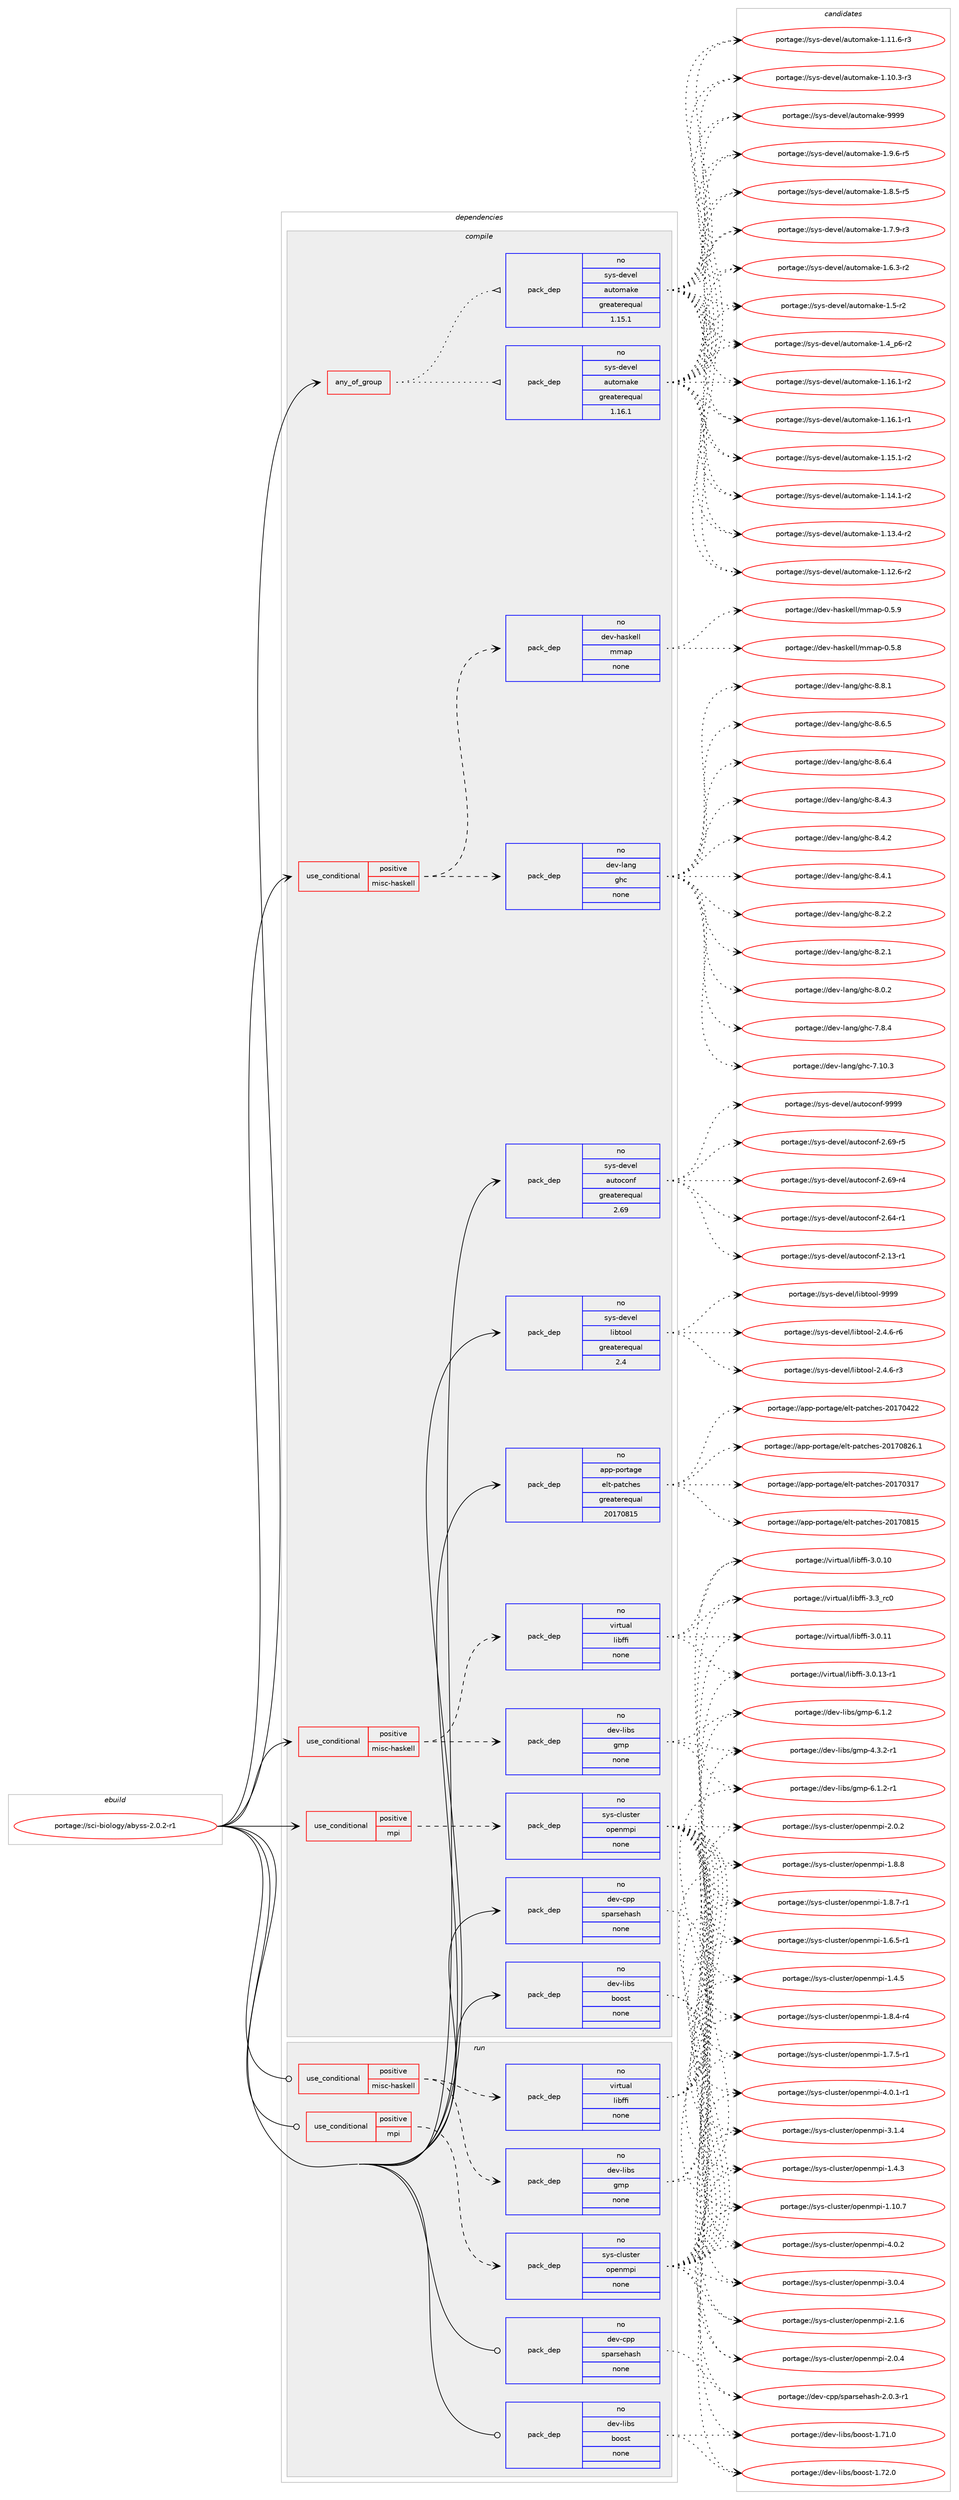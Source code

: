 digraph prolog {

# *************
# Graph options
# *************

newrank=true;
concentrate=true;
compound=true;
graph [rankdir=LR,fontname=Helvetica,fontsize=10,ranksep=1.5];#, ranksep=2.5, nodesep=0.2];
edge  [arrowhead=vee];
node  [fontname=Helvetica,fontsize=10];

# **********
# The ebuild
# **********

subgraph cluster_leftcol {
color=gray;
rank=same;
label=<<i>ebuild</i>>;
id [label="portage://sci-biology/abyss-2.0.2-r1", color=red, width=4, href="../sci-biology/abyss-2.0.2-r1.svg"];
}

# ****************
# The dependencies
# ****************

subgraph cluster_midcol {
color=gray;
label=<<i>dependencies</i>>;
subgraph cluster_compile {
fillcolor="#eeeeee";
style=filled;
label=<<i>compile</i>>;
subgraph any1823 {
dependency111217 [label=<<TABLE BORDER="0" CELLBORDER="1" CELLSPACING="0" CELLPADDING="4"><TR><TD CELLPADDING="10">any_of_group</TD></TR></TABLE>>, shape=none, color=red];subgraph pack87857 {
dependency111218 [label=<<TABLE BORDER="0" CELLBORDER="1" CELLSPACING="0" CELLPADDING="4" WIDTH="220"><TR><TD ROWSPAN="6" CELLPADDING="30">pack_dep</TD></TR><TR><TD WIDTH="110">no</TD></TR><TR><TD>sys-devel</TD></TR><TR><TD>automake</TD></TR><TR><TD>greaterequal</TD></TR><TR><TD>1.16.1</TD></TR></TABLE>>, shape=none, color=blue];
}
dependency111217:e -> dependency111218:w [weight=20,style="dotted",arrowhead="oinv"];
subgraph pack87858 {
dependency111219 [label=<<TABLE BORDER="0" CELLBORDER="1" CELLSPACING="0" CELLPADDING="4" WIDTH="220"><TR><TD ROWSPAN="6" CELLPADDING="30">pack_dep</TD></TR><TR><TD WIDTH="110">no</TD></TR><TR><TD>sys-devel</TD></TR><TR><TD>automake</TD></TR><TR><TD>greaterequal</TD></TR><TR><TD>1.15.1</TD></TR></TABLE>>, shape=none, color=blue];
}
dependency111217:e -> dependency111219:w [weight=20,style="dotted",arrowhead="oinv"];
}
id:e -> dependency111217:w [weight=20,style="solid",arrowhead="vee"];
subgraph cond21450 {
dependency111220 [label=<<TABLE BORDER="0" CELLBORDER="1" CELLSPACING="0" CELLPADDING="4"><TR><TD ROWSPAN="3" CELLPADDING="10">use_conditional</TD></TR><TR><TD>positive</TD></TR><TR><TD>misc-haskell</TD></TR></TABLE>>, shape=none, color=red];
subgraph pack87859 {
dependency111221 [label=<<TABLE BORDER="0" CELLBORDER="1" CELLSPACING="0" CELLPADDING="4" WIDTH="220"><TR><TD ROWSPAN="6" CELLPADDING="30">pack_dep</TD></TR><TR><TD WIDTH="110">no</TD></TR><TR><TD>dev-lang</TD></TR><TR><TD>ghc</TD></TR><TR><TD>none</TD></TR><TR><TD></TD></TR></TABLE>>, shape=none, color=blue];
}
dependency111220:e -> dependency111221:w [weight=20,style="dashed",arrowhead="vee"];
subgraph pack87860 {
dependency111222 [label=<<TABLE BORDER="0" CELLBORDER="1" CELLSPACING="0" CELLPADDING="4" WIDTH="220"><TR><TD ROWSPAN="6" CELLPADDING="30">pack_dep</TD></TR><TR><TD WIDTH="110">no</TD></TR><TR><TD>dev-haskell</TD></TR><TR><TD>mmap</TD></TR><TR><TD>none</TD></TR><TR><TD></TD></TR></TABLE>>, shape=none, color=blue];
}
dependency111220:e -> dependency111222:w [weight=20,style="dashed",arrowhead="vee"];
}
id:e -> dependency111220:w [weight=20,style="solid",arrowhead="vee"];
subgraph cond21451 {
dependency111223 [label=<<TABLE BORDER="0" CELLBORDER="1" CELLSPACING="0" CELLPADDING="4"><TR><TD ROWSPAN="3" CELLPADDING="10">use_conditional</TD></TR><TR><TD>positive</TD></TR><TR><TD>misc-haskell</TD></TR></TABLE>>, shape=none, color=red];
subgraph pack87861 {
dependency111224 [label=<<TABLE BORDER="0" CELLBORDER="1" CELLSPACING="0" CELLPADDING="4" WIDTH="220"><TR><TD ROWSPAN="6" CELLPADDING="30">pack_dep</TD></TR><TR><TD WIDTH="110">no</TD></TR><TR><TD>dev-libs</TD></TR><TR><TD>gmp</TD></TR><TR><TD>none</TD></TR><TR><TD></TD></TR></TABLE>>, shape=none, color=blue];
}
dependency111223:e -> dependency111224:w [weight=20,style="dashed",arrowhead="vee"];
subgraph pack87862 {
dependency111225 [label=<<TABLE BORDER="0" CELLBORDER="1" CELLSPACING="0" CELLPADDING="4" WIDTH="220"><TR><TD ROWSPAN="6" CELLPADDING="30">pack_dep</TD></TR><TR><TD WIDTH="110">no</TD></TR><TR><TD>virtual</TD></TR><TR><TD>libffi</TD></TR><TR><TD>none</TD></TR><TR><TD></TD></TR></TABLE>>, shape=none, color=blue];
}
dependency111223:e -> dependency111225:w [weight=20,style="dashed",arrowhead="vee"];
}
id:e -> dependency111223:w [weight=20,style="solid",arrowhead="vee"];
subgraph cond21452 {
dependency111226 [label=<<TABLE BORDER="0" CELLBORDER="1" CELLSPACING="0" CELLPADDING="4"><TR><TD ROWSPAN="3" CELLPADDING="10">use_conditional</TD></TR><TR><TD>positive</TD></TR><TR><TD>mpi</TD></TR></TABLE>>, shape=none, color=red];
subgraph pack87863 {
dependency111227 [label=<<TABLE BORDER="0" CELLBORDER="1" CELLSPACING="0" CELLPADDING="4" WIDTH="220"><TR><TD ROWSPAN="6" CELLPADDING="30">pack_dep</TD></TR><TR><TD WIDTH="110">no</TD></TR><TR><TD>sys-cluster</TD></TR><TR><TD>openmpi</TD></TR><TR><TD>none</TD></TR><TR><TD></TD></TR></TABLE>>, shape=none, color=blue];
}
dependency111226:e -> dependency111227:w [weight=20,style="dashed",arrowhead="vee"];
}
id:e -> dependency111226:w [weight=20,style="solid",arrowhead="vee"];
subgraph pack87864 {
dependency111228 [label=<<TABLE BORDER="0" CELLBORDER="1" CELLSPACING="0" CELLPADDING="4" WIDTH="220"><TR><TD ROWSPAN="6" CELLPADDING="30">pack_dep</TD></TR><TR><TD WIDTH="110">no</TD></TR><TR><TD>app-portage</TD></TR><TR><TD>elt-patches</TD></TR><TR><TD>greaterequal</TD></TR><TR><TD>20170815</TD></TR></TABLE>>, shape=none, color=blue];
}
id:e -> dependency111228:w [weight=20,style="solid",arrowhead="vee"];
subgraph pack87865 {
dependency111229 [label=<<TABLE BORDER="0" CELLBORDER="1" CELLSPACING="0" CELLPADDING="4" WIDTH="220"><TR><TD ROWSPAN="6" CELLPADDING="30">pack_dep</TD></TR><TR><TD WIDTH="110">no</TD></TR><TR><TD>dev-cpp</TD></TR><TR><TD>sparsehash</TD></TR><TR><TD>none</TD></TR><TR><TD></TD></TR></TABLE>>, shape=none, color=blue];
}
id:e -> dependency111229:w [weight=20,style="solid",arrowhead="vee"];
subgraph pack87866 {
dependency111230 [label=<<TABLE BORDER="0" CELLBORDER="1" CELLSPACING="0" CELLPADDING="4" WIDTH="220"><TR><TD ROWSPAN="6" CELLPADDING="30">pack_dep</TD></TR><TR><TD WIDTH="110">no</TD></TR><TR><TD>dev-libs</TD></TR><TR><TD>boost</TD></TR><TR><TD>none</TD></TR><TR><TD></TD></TR></TABLE>>, shape=none, color=blue];
}
id:e -> dependency111230:w [weight=20,style="solid",arrowhead="vee"];
subgraph pack87867 {
dependency111231 [label=<<TABLE BORDER="0" CELLBORDER="1" CELLSPACING="0" CELLPADDING="4" WIDTH="220"><TR><TD ROWSPAN="6" CELLPADDING="30">pack_dep</TD></TR><TR><TD WIDTH="110">no</TD></TR><TR><TD>sys-devel</TD></TR><TR><TD>autoconf</TD></TR><TR><TD>greaterequal</TD></TR><TR><TD>2.69</TD></TR></TABLE>>, shape=none, color=blue];
}
id:e -> dependency111231:w [weight=20,style="solid",arrowhead="vee"];
subgraph pack87868 {
dependency111232 [label=<<TABLE BORDER="0" CELLBORDER="1" CELLSPACING="0" CELLPADDING="4" WIDTH="220"><TR><TD ROWSPAN="6" CELLPADDING="30">pack_dep</TD></TR><TR><TD WIDTH="110">no</TD></TR><TR><TD>sys-devel</TD></TR><TR><TD>libtool</TD></TR><TR><TD>greaterequal</TD></TR><TR><TD>2.4</TD></TR></TABLE>>, shape=none, color=blue];
}
id:e -> dependency111232:w [weight=20,style="solid",arrowhead="vee"];
}
subgraph cluster_compileandrun {
fillcolor="#eeeeee";
style=filled;
label=<<i>compile and run</i>>;
}
subgraph cluster_run {
fillcolor="#eeeeee";
style=filled;
label=<<i>run</i>>;
subgraph cond21453 {
dependency111233 [label=<<TABLE BORDER="0" CELLBORDER="1" CELLSPACING="0" CELLPADDING="4"><TR><TD ROWSPAN="3" CELLPADDING="10">use_conditional</TD></TR><TR><TD>positive</TD></TR><TR><TD>misc-haskell</TD></TR></TABLE>>, shape=none, color=red];
subgraph pack87869 {
dependency111234 [label=<<TABLE BORDER="0" CELLBORDER="1" CELLSPACING="0" CELLPADDING="4" WIDTH="220"><TR><TD ROWSPAN="6" CELLPADDING="30">pack_dep</TD></TR><TR><TD WIDTH="110">no</TD></TR><TR><TD>dev-libs</TD></TR><TR><TD>gmp</TD></TR><TR><TD>none</TD></TR><TR><TD></TD></TR></TABLE>>, shape=none, color=blue];
}
dependency111233:e -> dependency111234:w [weight=20,style="dashed",arrowhead="vee"];
subgraph pack87870 {
dependency111235 [label=<<TABLE BORDER="0" CELLBORDER="1" CELLSPACING="0" CELLPADDING="4" WIDTH="220"><TR><TD ROWSPAN="6" CELLPADDING="30">pack_dep</TD></TR><TR><TD WIDTH="110">no</TD></TR><TR><TD>virtual</TD></TR><TR><TD>libffi</TD></TR><TR><TD>none</TD></TR><TR><TD></TD></TR></TABLE>>, shape=none, color=blue];
}
dependency111233:e -> dependency111235:w [weight=20,style="dashed",arrowhead="vee"];
}
id:e -> dependency111233:w [weight=20,style="solid",arrowhead="odot"];
subgraph cond21454 {
dependency111236 [label=<<TABLE BORDER="0" CELLBORDER="1" CELLSPACING="0" CELLPADDING="4"><TR><TD ROWSPAN="3" CELLPADDING="10">use_conditional</TD></TR><TR><TD>positive</TD></TR><TR><TD>mpi</TD></TR></TABLE>>, shape=none, color=red];
subgraph pack87871 {
dependency111237 [label=<<TABLE BORDER="0" CELLBORDER="1" CELLSPACING="0" CELLPADDING="4" WIDTH="220"><TR><TD ROWSPAN="6" CELLPADDING="30">pack_dep</TD></TR><TR><TD WIDTH="110">no</TD></TR><TR><TD>sys-cluster</TD></TR><TR><TD>openmpi</TD></TR><TR><TD>none</TD></TR><TR><TD></TD></TR></TABLE>>, shape=none, color=blue];
}
dependency111236:e -> dependency111237:w [weight=20,style="dashed",arrowhead="vee"];
}
id:e -> dependency111236:w [weight=20,style="solid",arrowhead="odot"];
subgraph pack87872 {
dependency111238 [label=<<TABLE BORDER="0" CELLBORDER="1" CELLSPACING="0" CELLPADDING="4" WIDTH="220"><TR><TD ROWSPAN="6" CELLPADDING="30">pack_dep</TD></TR><TR><TD WIDTH="110">no</TD></TR><TR><TD>dev-cpp</TD></TR><TR><TD>sparsehash</TD></TR><TR><TD>none</TD></TR><TR><TD></TD></TR></TABLE>>, shape=none, color=blue];
}
id:e -> dependency111238:w [weight=20,style="solid",arrowhead="odot"];
subgraph pack87873 {
dependency111239 [label=<<TABLE BORDER="0" CELLBORDER="1" CELLSPACING="0" CELLPADDING="4" WIDTH="220"><TR><TD ROWSPAN="6" CELLPADDING="30">pack_dep</TD></TR><TR><TD WIDTH="110">no</TD></TR><TR><TD>dev-libs</TD></TR><TR><TD>boost</TD></TR><TR><TD>none</TD></TR><TR><TD></TD></TR></TABLE>>, shape=none, color=blue];
}
id:e -> dependency111239:w [weight=20,style="solid",arrowhead="odot"];
}
}

# **************
# The candidates
# **************

subgraph cluster_choices {
rank=same;
color=gray;
label=<<i>candidates</i>>;

subgraph choice87857 {
color=black;
nodesep=1;
choice115121115451001011181011084797117116111109971071014557575757 [label="portage://sys-devel/automake-9999", color=red, width=4,href="../sys-devel/automake-9999.svg"];
choice115121115451001011181011084797117116111109971071014549465746544511453 [label="portage://sys-devel/automake-1.9.6-r5", color=red, width=4,href="../sys-devel/automake-1.9.6-r5.svg"];
choice115121115451001011181011084797117116111109971071014549465646534511453 [label="portage://sys-devel/automake-1.8.5-r5", color=red, width=4,href="../sys-devel/automake-1.8.5-r5.svg"];
choice115121115451001011181011084797117116111109971071014549465546574511451 [label="portage://sys-devel/automake-1.7.9-r3", color=red, width=4,href="../sys-devel/automake-1.7.9-r3.svg"];
choice115121115451001011181011084797117116111109971071014549465446514511450 [label="portage://sys-devel/automake-1.6.3-r2", color=red, width=4,href="../sys-devel/automake-1.6.3-r2.svg"];
choice11512111545100101118101108479711711611110997107101454946534511450 [label="portage://sys-devel/automake-1.5-r2", color=red, width=4,href="../sys-devel/automake-1.5-r2.svg"];
choice115121115451001011181011084797117116111109971071014549465295112544511450 [label="portage://sys-devel/automake-1.4_p6-r2", color=red, width=4,href="../sys-devel/automake-1.4_p6-r2.svg"];
choice11512111545100101118101108479711711611110997107101454946495446494511450 [label="portage://sys-devel/automake-1.16.1-r2", color=red, width=4,href="../sys-devel/automake-1.16.1-r2.svg"];
choice11512111545100101118101108479711711611110997107101454946495446494511449 [label="portage://sys-devel/automake-1.16.1-r1", color=red, width=4,href="../sys-devel/automake-1.16.1-r1.svg"];
choice11512111545100101118101108479711711611110997107101454946495346494511450 [label="portage://sys-devel/automake-1.15.1-r2", color=red, width=4,href="../sys-devel/automake-1.15.1-r2.svg"];
choice11512111545100101118101108479711711611110997107101454946495246494511450 [label="portage://sys-devel/automake-1.14.1-r2", color=red, width=4,href="../sys-devel/automake-1.14.1-r2.svg"];
choice11512111545100101118101108479711711611110997107101454946495146524511450 [label="portage://sys-devel/automake-1.13.4-r2", color=red, width=4,href="../sys-devel/automake-1.13.4-r2.svg"];
choice11512111545100101118101108479711711611110997107101454946495046544511450 [label="portage://sys-devel/automake-1.12.6-r2", color=red, width=4,href="../sys-devel/automake-1.12.6-r2.svg"];
choice11512111545100101118101108479711711611110997107101454946494946544511451 [label="portage://sys-devel/automake-1.11.6-r3", color=red, width=4,href="../sys-devel/automake-1.11.6-r3.svg"];
choice11512111545100101118101108479711711611110997107101454946494846514511451 [label="portage://sys-devel/automake-1.10.3-r3", color=red, width=4,href="../sys-devel/automake-1.10.3-r3.svg"];
dependency111218:e -> choice115121115451001011181011084797117116111109971071014557575757:w [style=dotted,weight="100"];
dependency111218:e -> choice115121115451001011181011084797117116111109971071014549465746544511453:w [style=dotted,weight="100"];
dependency111218:e -> choice115121115451001011181011084797117116111109971071014549465646534511453:w [style=dotted,weight="100"];
dependency111218:e -> choice115121115451001011181011084797117116111109971071014549465546574511451:w [style=dotted,weight="100"];
dependency111218:e -> choice115121115451001011181011084797117116111109971071014549465446514511450:w [style=dotted,weight="100"];
dependency111218:e -> choice11512111545100101118101108479711711611110997107101454946534511450:w [style=dotted,weight="100"];
dependency111218:e -> choice115121115451001011181011084797117116111109971071014549465295112544511450:w [style=dotted,weight="100"];
dependency111218:e -> choice11512111545100101118101108479711711611110997107101454946495446494511450:w [style=dotted,weight="100"];
dependency111218:e -> choice11512111545100101118101108479711711611110997107101454946495446494511449:w [style=dotted,weight="100"];
dependency111218:e -> choice11512111545100101118101108479711711611110997107101454946495346494511450:w [style=dotted,weight="100"];
dependency111218:e -> choice11512111545100101118101108479711711611110997107101454946495246494511450:w [style=dotted,weight="100"];
dependency111218:e -> choice11512111545100101118101108479711711611110997107101454946495146524511450:w [style=dotted,weight="100"];
dependency111218:e -> choice11512111545100101118101108479711711611110997107101454946495046544511450:w [style=dotted,weight="100"];
dependency111218:e -> choice11512111545100101118101108479711711611110997107101454946494946544511451:w [style=dotted,weight="100"];
dependency111218:e -> choice11512111545100101118101108479711711611110997107101454946494846514511451:w [style=dotted,weight="100"];
}
subgraph choice87858 {
color=black;
nodesep=1;
choice115121115451001011181011084797117116111109971071014557575757 [label="portage://sys-devel/automake-9999", color=red, width=4,href="../sys-devel/automake-9999.svg"];
choice115121115451001011181011084797117116111109971071014549465746544511453 [label="portage://sys-devel/automake-1.9.6-r5", color=red, width=4,href="../sys-devel/automake-1.9.6-r5.svg"];
choice115121115451001011181011084797117116111109971071014549465646534511453 [label="portage://sys-devel/automake-1.8.5-r5", color=red, width=4,href="../sys-devel/automake-1.8.5-r5.svg"];
choice115121115451001011181011084797117116111109971071014549465546574511451 [label="portage://sys-devel/automake-1.7.9-r3", color=red, width=4,href="../sys-devel/automake-1.7.9-r3.svg"];
choice115121115451001011181011084797117116111109971071014549465446514511450 [label="portage://sys-devel/automake-1.6.3-r2", color=red, width=4,href="../sys-devel/automake-1.6.3-r2.svg"];
choice11512111545100101118101108479711711611110997107101454946534511450 [label="portage://sys-devel/automake-1.5-r2", color=red, width=4,href="../sys-devel/automake-1.5-r2.svg"];
choice115121115451001011181011084797117116111109971071014549465295112544511450 [label="portage://sys-devel/automake-1.4_p6-r2", color=red, width=4,href="../sys-devel/automake-1.4_p6-r2.svg"];
choice11512111545100101118101108479711711611110997107101454946495446494511450 [label="portage://sys-devel/automake-1.16.1-r2", color=red, width=4,href="../sys-devel/automake-1.16.1-r2.svg"];
choice11512111545100101118101108479711711611110997107101454946495446494511449 [label="portage://sys-devel/automake-1.16.1-r1", color=red, width=4,href="../sys-devel/automake-1.16.1-r1.svg"];
choice11512111545100101118101108479711711611110997107101454946495346494511450 [label="portage://sys-devel/automake-1.15.1-r2", color=red, width=4,href="../sys-devel/automake-1.15.1-r2.svg"];
choice11512111545100101118101108479711711611110997107101454946495246494511450 [label="portage://sys-devel/automake-1.14.1-r2", color=red, width=4,href="../sys-devel/automake-1.14.1-r2.svg"];
choice11512111545100101118101108479711711611110997107101454946495146524511450 [label="portage://sys-devel/automake-1.13.4-r2", color=red, width=4,href="../sys-devel/automake-1.13.4-r2.svg"];
choice11512111545100101118101108479711711611110997107101454946495046544511450 [label="portage://sys-devel/automake-1.12.6-r2", color=red, width=4,href="../sys-devel/automake-1.12.6-r2.svg"];
choice11512111545100101118101108479711711611110997107101454946494946544511451 [label="portage://sys-devel/automake-1.11.6-r3", color=red, width=4,href="../sys-devel/automake-1.11.6-r3.svg"];
choice11512111545100101118101108479711711611110997107101454946494846514511451 [label="portage://sys-devel/automake-1.10.3-r3", color=red, width=4,href="../sys-devel/automake-1.10.3-r3.svg"];
dependency111219:e -> choice115121115451001011181011084797117116111109971071014557575757:w [style=dotted,weight="100"];
dependency111219:e -> choice115121115451001011181011084797117116111109971071014549465746544511453:w [style=dotted,weight="100"];
dependency111219:e -> choice115121115451001011181011084797117116111109971071014549465646534511453:w [style=dotted,weight="100"];
dependency111219:e -> choice115121115451001011181011084797117116111109971071014549465546574511451:w [style=dotted,weight="100"];
dependency111219:e -> choice115121115451001011181011084797117116111109971071014549465446514511450:w [style=dotted,weight="100"];
dependency111219:e -> choice11512111545100101118101108479711711611110997107101454946534511450:w [style=dotted,weight="100"];
dependency111219:e -> choice115121115451001011181011084797117116111109971071014549465295112544511450:w [style=dotted,weight="100"];
dependency111219:e -> choice11512111545100101118101108479711711611110997107101454946495446494511450:w [style=dotted,weight="100"];
dependency111219:e -> choice11512111545100101118101108479711711611110997107101454946495446494511449:w [style=dotted,weight="100"];
dependency111219:e -> choice11512111545100101118101108479711711611110997107101454946495346494511450:w [style=dotted,weight="100"];
dependency111219:e -> choice11512111545100101118101108479711711611110997107101454946495246494511450:w [style=dotted,weight="100"];
dependency111219:e -> choice11512111545100101118101108479711711611110997107101454946495146524511450:w [style=dotted,weight="100"];
dependency111219:e -> choice11512111545100101118101108479711711611110997107101454946495046544511450:w [style=dotted,weight="100"];
dependency111219:e -> choice11512111545100101118101108479711711611110997107101454946494946544511451:w [style=dotted,weight="100"];
dependency111219:e -> choice11512111545100101118101108479711711611110997107101454946494846514511451:w [style=dotted,weight="100"];
}
subgraph choice87859 {
color=black;
nodesep=1;
choice10010111845108971101034710310499455646564649 [label="portage://dev-lang/ghc-8.8.1", color=red, width=4,href="../dev-lang/ghc-8.8.1.svg"];
choice10010111845108971101034710310499455646544653 [label="portage://dev-lang/ghc-8.6.5", color=red, width=4,href="../dev-lang/ghc-8.6.5.svg"];
choice10010111845108971101034710310499455646544652 [label="portage://dev-lang/ghc-8.6.4", color=red, width=4,href="../dev-lang/ghc-8.6.4.svg"];
choice10010111845108971101034710310499455646524651 [label="portage://dev-lang/ghc-8.4.3", color=red, width=4,href="../dev-lang/ghc-8.4.3.svg"];
choice10010111845108971101034710310499455646524650 [label="portage://dev-lang/ghc-8.4.2", color=red, width=4,href="../dev-lang/ghc-8.4.2.svg"];
choice10010111845108971101034710310499455646524649 [label="portage://dev-lang/ghc-8.4.1", color=red, width=4,href="../dev-lang/ghc-8.4.1.svg"];
choice10010111845108971101034710310499455646504650 [label="portage://dev-lang/ghc-8.2.2", color=red, width=4,href="../dev-lang/ghc-8.2.2.svg"];
choice10010111845108971101034710310499455646504649 [label="portage://dev-lang/ghc-8.2.1", color=red, width=4,href="../dev-lang/ghc-8.2.1.svg"];
choice10010111845108971101034710310499455646484650 [label="portage://dev-lang/ghc-8.0.2", color=red, width=4,href="../dev-lang/ghc-8.0.2.svg"];
choice10010111845108971101034710310499455546564652 [label="portage://dev-lang/ghc-7.8.4", color=red, width=4,href="../dev-lang/ghc-7.8.4.svg"];
choice1001011184510897110103471031049945554649484651 [label="portage://dev-lang/ghc-7.10.3", color=red, width=4,href="../dev-lang/ghc-7.10.3.svg"];
dependency111221:e -> choice10010111845108971101034710310499455646564649:w [style=dotted,weight="100"];
dependency111221:e -> choice10010111845108971101034710310499455646544653:w [style=dotted,weight="100"];
dependency111221:e -> choice10010111845108971101034710310499455646544652:w [style=dotted,weight="100"];
dependency111221:e -> choice10010111845108971101034710310499455646524651:w [style=dotted,weight="100"];
dependency111221:e -> choice10010111845108971101034710310499455646524650:w [style=dotted,weight="100"];
dependency111221:e -> choice10010111845108971101034710310499455646524649:w [style=dotted,weight="100"];
dependency111221:e -> choice10010111845108971101034710310499455646504650:w [style=dotted,weight="100"];
dependency111221:e -> choice10010111845108971101034710310499455646504649:w [style=dotted,weight="100"];
dependency111221:e -> choice10010111845108971101034710310499455646484650:w [style=dotted,weight="100"];
dependency111221:e -> choice10010111845108971101034710310499455546564652:w [style=dotted,weight="100"];
dependency111221:e -> choice1001011184510897110103471031049945554649484651:w [style=dotted,weight="100"];
}
subgraph choice87860 {
color=black;
nodesep=1;
choice10010111845104971151071011081084710910997112454846534657 [label="portage://dev-haskell/mmap-0.5.9", color=red, width=4,href="../dev-haskell/mmap-0.5.9.svg"];
choice10010111845104971151071011081084710910997112454846534656 [label="portage://dev-haskell/mmap-0.5.8", color=red, width=4,href="../dev-haskell/mmap-0.5.8.svg"];
dependency111222:e -> choice10010111845104971151071011081084710910997112454846534657:w [style=dotted,weight="100"];
dependency111222:e -> choice10010111845104971151071011081084710910997112454846534656:w [style=dotted,weight="100"];
}
subgraph choice87861 {
color=black;
nodesep=1;
choice1001011184510810598115471031091124554464946504511449 [label="portage://dev-libs/gmp-6.1.2-r1", color=red, width=4,href="../dev-libs/gmp-6.1.2-r1.svg"];
choice100101118451081059811547103109112455446494650 [label="portage://dev-libs/gmp-6.1.2", color=red, width=4,href="../dev-libs/gmp-6.1.2.svg"];
choice1001011184510810598115471031091124552465146504511449 [label="portage://dev-libs/gmp-4.3.2-r1", color=red, width=4,href="../dev-libs/gmp-4.3.2-r1.svg"];
dependency111224:e -> choice1001011184510810598115471031091124554464946504511449:w [style=dotted,weight="100"];
dependency111224:e -> choice100101118451081059811547103109112455446494650:w [style=dotted,weight="100"];
dependency111224:e -> choice1001011184510810598115471031091124552465146504511449:w [style=dotted,weight="100"];
}
subgraph choice87862 {
color=black;
nodesep=1;
choice11810511411611797108471081059810210210545514651951149948 [label="portage://virtual/libffi-3.3_rc0", color=red, width=4,href="../virtual/libffi-3.3_rc0.svg"];
choice118105114116117971084710810598102102105455146484649514511449 [label="portage://virtual/libffi-3.0.13-r1", color=red, width=4,href="../virtual/libffi-3.0.13-r1.svg"];
choice11810511411611797108471081059810210210545514648464949 [label="portage://virtual/libffi-3.0.11", color=red, width=4,href="../virtual/libffi-3.0.11.svg"];
choice11810511411611797108471081059810210210545514648464948 [label="portage://virtual/libffi-3.0.10", color=red, width=4,href="../virtual/libffi-3.0.10.svg"];
dependency111225:e -> choice11810511411611797108471081059810210210545514651951149948:w [style=dotted,weight="100"];
dependency111225:e -> choice118105114116117971084710810598102102105455146484649514511449:w [style=dotted,weight="100"];
dependency111225:e -> choice11810511411611797108471081059810210210545514648464949:w [style=dotted,weight="100"];
dependency111225:e -> choice11810511411611797108471081059810210210545514648464948:w [style=dotted,weight="100"];
}
subgraph choice87863 {
color=black;
nodesep=1;
choice115121115459910811711511610111447111112101110109112105455246484650 [label="portage://sys-cluster/openmpi-4.0.2", color=red, width=4,href="../sys-cluster/openmpi-4.0.2.svg"];
choice1151211154599108117115116101114471111121011101091121054552464846494511449 [label="portage://sys-cluster/openmpi-4.0.1-r1", color=red, width=4,href="../sys-cluster/openmpi-4.0.1-r1.svg"];
choice115121115459910811711511610111447111112101110109112105455146494652 [label="portage://sys-cluster/openmpi-3.1.4", color=red, width=4,href="../sys-cluster/openmpi-3.1.4.svg"];
choice115121115459910811711511610111447111112101110109112105455146484652 [label="portage://sys-cluster/openmpi-3.0.4", color=red, width=4,href="../sys-cluster/openmpi-3.0.4.svg"];
choice115121115459910811711511610111447111112101110109112105455046494654 [label="portage://sys-cluster/openmpi-2.1.6", color=red, width=4,href="../sys-cluster/openmpi-2.1.6.svg"];
choice115121115459910811711511610111447111112101110109112105455046484652 [label="portage://sys-cluster/openmpi-2.0.4", color=red, width=4,href="../sys-cluster/openmpi-2.0.4.svg"];
choice115121115459910811711511610111447111112101110109112105455046484650 [label="portage://sys-cluster/openmpi-2.0.2", color=red, width=4,href="../sys-cluster/openmpi-2.0.2.svg"];
choice115121115459910811711511610111447111112101110109112105454946564656 [label="portage://sys-cluster/openmpi-1.8.8", color=red, width=4,href="../sys-cluster/openmpi-1.8.8.svg"];
choice1151211154599108117115116101114471111121011101091121054549465646554511449 [label="portage://sys-cluster/openmpi-1.8.7-r1", color=red, width=4,href="../sys-cluster/openmpi-1.8.7-r1.svg"];
choice1151211154599108117115116101114471111121011101091121054549465646524511452 [label="portage://sys-cluster/openmpi-1.8.4-r4", color=red, width=4,href="../sys-cluster/openmpi-1.8.4-r4.svg"];
choice1151211154599108117115116101114471111121011101091121054549465546534511449 [label="portage://sys-cluster/openmpi-1.7.5-r1", color=red, width=4,href="../sys-cluster/openmpi-1.7.5-r1.svg"];
choice1151211154599108117115116101114471111121011101091121054549465446534511449 [label="portage://sys-cluster/openmpi-1.6.5-r1", color=red, width=4,href="../sys-cluster/openmpi-1.6.5-r1.svg"];
choice115121115459910811711511610111447111112101110109112105454946524653 [label="portage://sys-cluster/openmpi-1.4.5", color=red, width=4,href="../sys-cluster/openmpi-1.4.5.svg"];
choice115121115459910811711511610111447111112101110109112105454946524651 [label="portage://sys-cluster/openmpi-1.4.3", color=red, width=4,href="../sys-cluster/openmpi-1.4.3.svg"];
choice11512111545991081171151161011144711111210111010911210545494649484655 [label="portage://sys-cluster/openmpi-1.10.7", color=red, width=4,href="../sys-cluster/openmpi-1.10.7.svg"];
dependency111227:e -> choice115121115459910811711511610111447111112101110109112105455246484650:w [style=dotted,weight="100"];
dependency111227:e -> choice1151211154599108117115116101114471111121011101091121054552464846494511449:w [style=dotted,weight="100"];
dependency111227:e -> choice115121115459910811711511610111447111112101110109112105455146494652:w [style=dotted,weight="100"];
dependency111227:e -> choice115121115459910811711511610111447111112101110109112105455146484652:w [style=dotted,weight="100"];
dependency111227:e -> choice115121115459910811711511610111447111112101110109112105455046494654:w [style=dotted,weight="100"];
dependency111227:e -> choice115121115459910811711511610111447111112101110109112105455046484652:w [style=dotted,weight="100"];
dependency111227:e -> choice115121115459910811711511610111447111112101110109112105455046484650:w [style=dotted,weight="100"];
dependency111227:e -> choice115121115459910811711511610111447111112101110109112105454946564656:w [style=dotted,weight="100"];
dependency111227:e -> choice1151211154599108117115116101114471111121011101091121054549465646554511449:w [style=dotted,weight="100"];
dependency111227:e -> choice1151211154599108117115116101114471111121011101091121054549465646524511452:w [style=dotted,weight="100"];
dependency111227:e -> choice1151211154599108117115116101114471111121011101091121054549465546534511449:w [style=dotted,weight="100"];
dependency111227:e -> choice1151211154599108117115116101114471111121011101091121054549465446534511449:w [style=dotted,weight="100"];
dependency111227:e -> choice115121115459910811711511610111447111112101110109112105454946524653:w [style=dotted,weight="100"];
dependency111227:e -> choice115121115459910811711511610111447111112101110109112105454946524651:w [style=dotted,weight="100"];
dependency111227:e -> choice11512111545991081171151161011144711111210111010911210545494649484655:w [style=dotted,weight="100"];
}
subgraph choice87864 {
color=black;
nodesep=1;
choice971121124511211111411697103101471011081164511297116991041011154550484955485650544649 [label="portage://app-portage/elt-patches-20170826.1", color=red, width=4,href="../app-portage/elt-patches-20170826.1.svg"];
choice97112112451121111141169710310147101108116451129711699104101115455048495548564953 [label="portage://app-portage/elt-patches-20170815", color=red, width=4,href="../app-portage/elt-patches-20170815.svg"];
choice97112112451121111141169710310147101108116451129711699104101115455048495548525050 [label="portage://app-portage/elt-patches-20170422", color=red, width=4,href="../app-portage/elt-patches-20170422.svg"];
choice97112112451121111141169710310147101108116451129711699104101115455048495548514955 [label="portage://app-portage/elt-patches-20170317", color=red, width=4,href="../app-portage/elt-patches-20170317.svg"];
dependency111228:e -> choice971121124511211111411697103101471011081164511297116991041011154550484955485650544649:w [style=dotted,weight="100"];
dependency111228:e -> choice97112112451121111141169710310147101108116451129711699104101115455048495548564953:w [style=dotted,weight="100"];
dependency111228:e -> choice97112112451121111141169710310147101108116451129711699104101115455048495548525050:w [style=dotted,weight="100"];
dependency111228:e -> choice97112112451121111141169710310147101108116451129711699104101115455048495548514955:w [style=dotted,weight="100"];
}
subgraph choice87865 {
color=black;
nodesep=1;
choice10010111845991121124711511297114115101104971151044550464846514511449 [label="portage://dev-cpp/sparsehash-2.0.3-r1", color=red, width=4,href="../dev-cpp/sparsehash-2.0.3-r1.svg"];
dependency111229:e -> choice10010111845991121124711511297114115101104971151044550464846514511449:w [style=dotted,weight="100"];
}
subgraph choice87866 {
color=black;
nodesep=1;
choice1001011184510810598115479811111111511645494655504648 [label="portage://dev-libs/boost-1.72.0", color=red, width=4,href="../dev-libs/boost-1.72.0.svg"];
choice1001011184510810598115479811111111511645494655494648 [label="portage://dev-libs/boost-1.71.0", color=red, width=4,href="../dev-libs/boost-1.71.0.svg"];
dependency111230:e -> choice1001011184510810598115479811111111511645494655504648:w [style=dotted,weight="100"];
dependency111230:e -> choice1001011184510810598115479811111111511645494655494648:w [style=dotted,weight="100"];
}
subgraph choice87867 {
color=black;
nodesep=1;
choice115121115451001011181011084797117116111991111101024557575757 [label="portage://sys-devel/autoconf-9999", color=red, width=4,href="../sys-devel/autoconf-9999.svg"];
choice1151211154510010111810110847971171161119911111010245504654574511453 [label="portage://sys-devel/autoconf-2.69-r5", color=red, width=4,href="../sys-devel/autoconf-2.69-r5.svg"];
choice1151211154510010111810110847971171161119911111010245504654574511452 [label="portage://sys-devel/autoconf-2.69-r4", color=red, width=4,href="../sys-devel/autoconf-2.69-r4.svg"];
choice1151211154510010111810110847971171161119911111010245504654524511449 [label="portage://sys-devel/autoconf-2.64-r1", color=red, width=4,href="../sys-devel/autoconf-2.64-r1.svg"];
choice1151211154510010111810110847971171161119911111010245504649514511449 [label="portage://sys-devel/autoconf-2.13-r1", color=red, width=4,href="../sys-devel/autoconf-2.13-r1.svg"];
dependency111231:e -> choice115121115451001011181011084797117116111991111101024557575757:w [style=dotted,weight="100"];
dependency111231:e -> choice1151211154510010111810110847971171161119911111010245504654574511453:w [style=dotted,weight="100"];
dependency111231:e -> choice1151211154510010111810110847971171161119911111010245504654574511452:w [style=dotted,weight="100"];
dependency111231:e -> choice1151211154510010111810110847971171161119911111010245504654524511449:w [style=dotted,weight="100"];
dependency111231:e -> choice1151211154510010111810110847971171161119911111010245504649514511449:w [style=dotted,weight="100"];
}
subgraph choice87868 {
color=black;
nodesep=1;
choice1151211154510010111810110847108105981161111111084557575757 [label="portage://sys-devel/libtool-9999", color=red, width=4,href="../sys-devel/libtool-9999.svg"];
choice1151211154510010111810110847108105981161111111084550465246544511454 [label="portage://sys-devel/libtool-2.4.6-r6", color=red, width=4,href="../sys-devel/libtool-2.4.6-r6.svg"];
choice1151211154510010111810110847108105981161111111084550465246544511451 [label="portage://sys-devel/libtool-2.4.6-r3", color=red, width=4,href="../sys-devel/libtool-2.4.6-r3.svg"];
dependency111232:e -> choice1151211154510010111810110847108105981161111111084557575757:w [style=dotted,weight="100"];
dependency111232:e -> choice1151211154510010111810110847108105981161111111084550465246544511454:w [style=dotted,weight="100"];
dependency111232:e -> choice1151211154510010111810110847108105981161111111084550465246544511451:w [style=dotted,weight="100"];
}
subgraph choice87869 {
color=black;
nodesep=1;
choice1001011184510810598115471031091124554464946504511449 [label="portage://dev-libs/gmp-6.1.2-r1", color=red, width=4,href="../dev-libs/gmp-6.1.2-r1.svg"];
choice100101118451081059811547103109112455446494650 [label="portage://dev-libs/gmp-6.1.2", color=red, width=4,href="../dev-libs/gmp-6.1.2.svg"];
choice1001011184510810598115471031091124552465146504511449 [label="portage://dev-libs/gmp-4.3.2-r1", color=red, width=4,href="../dev-libs/gmp-4.3.2-r1.svg"];
dependency111234:e -> choice1001011184510810598115471031091124554464946504511449:w [style=dotted,weight="100"];
dependency111234:e -> choice100101118451081059811547103109112455446494650:w [style=dotted,weight="100"];
dependency111234:e -> choice1001011184510810598115471031091124552465146504511449:w [style=dotted,weight="100"];
}
subgraph choice87870 {
color=black;
nodesep=1;
choice11810511411611797108471081059810210210545514651951149948 [label="portage://virtual/libffi-3.3_rc0", color=red, width=4,href="../virtual/libffi-3.3_rc0.svg"];
choice118105114116117971084710810598102102105455146484649514511449 [label="portage://virtual/libffi-3.0.13-r1", color=red, width=4,href="../virtual/libffi-3.0.13-r1.svg"];
choice11810511411611797108471081059810210210545514648464949 [label="portage://virtual/libffi-3.0.11", color=red, width=4,href="../virtual/libffi-3.0.11.svg"];
choice11810511411611797108471081059810210210545514648464948 [label="portage://virtual/libffi-3.0.10", color=red, width=4,href="../virtual/libffi-3.0.10.svg"];
dependency111235:e -> choice11810511411611797108471081059810210210545514651951149948:w [style=dotted,weight="100"];
dependency111235:e -> choice118105114116117971084710810598102102105455146484649514511449:w [style=dotted,weight="100"];
dependency111235:e -> choice11810511411611797108471081059810210210545514648464949:w [style=dotted,weight="100"];
dependency111235:e -> choice11810511411611797108471081059810210210545514648464948:w [style=dotted,weight="100"];
}
subgraph choice87871 {
color=black;
nodesep=1;
choice115121115459910811711511610111447111112101110109112105455246484650 [label="portage://sys-cluster/openmpi-4.0.2", color=red, width=4,href="../sys-cluster/openmpi-4.0.2.svg"];
choice1151211154599108117115116101114471111121011101091121054552464846494511449 [label="portage://sys-cluster/openmpi-4.0.1-r1", color=red, width=4,href="../sys-cluster/openmpi-4.0.1-r1.svg"];
choice115121115459910811711511610111447111112101110109112105455146494652 [label="portage://sys-cluster/openmpi-3.1.4", color=red, width=4,href="../sys-cluster/openmpi-3.1.4.svg"];
choice115121115459910811711511610111447111112101110109112105455146484652 [label="portage://sys-cluster/openmpi-3.0.4", color=red, width=4,href="../sys-cluster/openmpi-3.0.4.svg"];
choice115121115459910811711511610111447111112101110109112105455046494654 [label="portage://sys-cluster/openmpi-2.1.6", color=red, width=4,href="../sys-cluster/openmpi-2.1.6.svg"];
choice115121115459910811711511610111447111112101110109112105455046484652 [label="portage://sys-cluster/openmpi-2.0.4", color=red, width=4,href="../sys-cluster/openmpi-2.0.4.svg"];
choice115121115459910811711511610111447111112101110109112105455046484650 [label="portage://sys-cluster/openmpi-2.0.2", color=red, width=4,href="../sys-cluster/openmpi-2.0.2.svg"];
choice115121115459910811711511610111447111112101110109112105454946564656 [label="portage://sys-cluster/openmpi-1.8.8", color=red, width=4,href="../sys-cluster/openmpi-1.8.8.svg"];
choice1151211154599108117115116101114471111121011101091121054549465646554511449 [label="portage://sys-cluster/openmpi-1.8.7-r1", color=red, width=4,href="../sys-cluster/openmpi-1.8.7-r1.svg"];
choice1151211154599108117115116101114471111121011101091121054549465646524511452 [label="portage://sys-cluster/openmpi-1.8.4-r4", color=red, width=4,href="../sys-cluster/openmpi-1.8.4-r4.svg"];
choice1151211154599108117115116101114471111121011101091121054549465546534511449 [label="portage://sys-cluster/openmpi-1.7.5-r1", color=red, width=4,href="../sys-cluster/openmpi-1.7.5-r1.svg"];
choice1151211154599108117115116101114471111121011101091121054549465446534511449 [label="portage://sys-cluster/openmpi-1.6.5-r1", color=red, width=4,href="../sys-cluster/openmpi-1.6.5-r1.svg"];
choice115121115459910811711511610111447111112101110109112105454946524653 [label="portage://sys-cluster/openmpi-1.4.5", color=red, width=4,href="../sys-cluster/openmpi-1.4.5.svg"];
choice115121115459910811711511610111447111112101110109112105454946524651 [label="portage://sys-cluster/openmpi-1.4.3", color=red, width=4,href="../sys-cluster/openmpi-1.4.3.svg"];
choice11512111545991081171151161011144711111210111010911210545494649484655 [label="portage://sys-cluster/openmpi-1.10.7", color=red, width=4,href="../sys-cluster/openmpi-1.10.7.svg"];
dependency111237:e -> choice115121115459910811711511610111447111112101110109112105455246484650:w [style=dotted,weight="100"];
dependency111237:e -> choice1151211154599108117115116101114471111121011101091121054552464846494511449:w [style=dotted,weight="100"];
dependency111237:e -> choice115121115459910811711511610111447111112101110109112105455146494652:w [style=dotted,weight="100"];
dependency111237:e -> choice115121115459910811711511610111447111112101110109112105455146484652:w [style=dotted,weight="100"];
dependency111237:e -> choice115121115459910811711511610111447111112101110109112105455046494654:w [style=dotted,weight="100"];
dependency111237:e -> choice115121115459910811711511610111447111112101110109112105455046484652:w [style=dotted,weight="100"];
dependency111237:e -> choice115121115459910811711511610111447111112101110109112105455046484650:w [style=dotted,weight="100"];
dependency111237:e -> choice115121115459910811711511610111447111112101110109112105454946564656:w [style=dotted,weight="100"];
dependency111237:e -> choice1151211154599108117115116101114471111121011101091121054549465646554511449:w [style=dotted,weight="100"];
dependency111237:e -> choice1151211154599108117115116101114471111121011101091121054549465646524511452:w [style=dotted,weight="100"];
dependency111237:e -> choice1151211154599108117115116101114471111121011101091121054549465546534511449:w [style=dotted,weight="100"];
dependency111237:e -> choice1151211154599108117115116101114471111121011101091121054549465446534511449:w [style=dotted,weight="100"];
dependency111237:e -> choice115121115459910811711511610111447111112101110109112105454946524653:w [style=dotted,weight="100"];
dependency111237:e -> choice115121115459910811711511610111447111112101110109112105454946524651:w [style=dotted,weight="100"];
dependency111237:e -> choice11512111545991081171151161011144711111210111010911210545494649484655:w [style=dotted,weight="100"];
}
subgraph choice87872 {
color=black;
nodesep=1;
choice10010111845991121124711511297114115101104971151044550464846514511449 [label="portage://dev-cpp/sparsehash-2.0.3-r1", color=red, width=4,href="../dev-cpp/sparsehash-2.0.3-r1.svg"];
dependency111238:e -> choice10010111845991121124711511297114115101104971151044550464846514511449:w [style=dotted,weight="100"];
}
subgraph choice87873 {
color=black;
nodesep=1;
choice1001011184510810598115479811111111511645494655504648 [label="portage://dev-libs/boost-1.72.0", color=red, width=4,href="../dev-libs/boost-1.72.0.svg"];
choice1001011184510810598115479811111111511645494655494648 [label="portage://dev-libs/boost-1.71.0", color=red, width=4,href="../dev-libs/boost-1.71.0.svg"];
dependency111239:e -> choice1001011184510810598115479811111111511645494655504648:w [style=dotted,weight="100"];
dependency111239:e -> choice1001011184510810598115479811111111511645494655494648:w [style=dotted,weight="100"];
}
}

}
